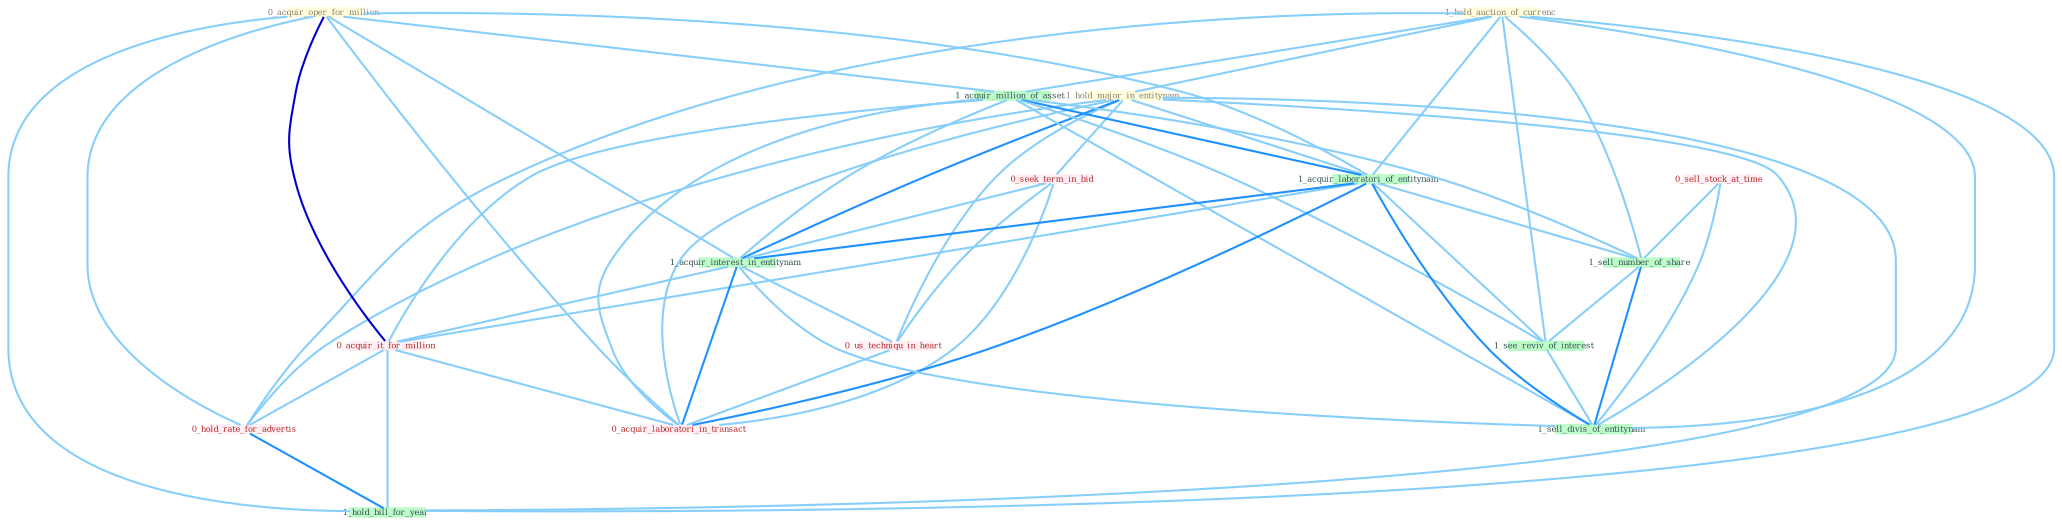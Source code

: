 Graph G{ 
    node
    [shape=polygon,style=filled,width=.5,height=.06,color="#BDFCC9",fixedsize=true,fontsize=4,
    fontcolor="#2f4f4f"];
    {node
    [color="#ffffe0", fontcolor="#8b7d6b"] "1_hold_auction_of_currenc " "1_hold_major_in_entitynam " "0_acquir_oper_for_million "}
{node [color="#fff0f5", fontcolor="#b22222"] "0_seek_term_in_bid " "0_us_techniqu_in_heart " "0_acquir_it_for_million " "0_hold_rate_for_advertis " "0_acquir_laboratori_in_transact " "0_sell_stock_at_time "}
edge [color="#B0E2FF"];

	"1_hold_auction_of_currenc " -- "1_hold_major_in_entitynam " [w="1", color="#87cefa" ];
	"1_hold_auction_of_currenc " -- "1_acquir_million_of_asset " [w="1", color="#87cefa" ];
	"1_hold_auction_of_currenc " -- "1_acquir_laboratori_of_entitynam " [w="1", color="#87cefa" ];
	"1_hold_auction_of_currenc " -- "0_hold_rate_for_advertis " [w="1", color="#87cefa" ];
	"1_hold_auction_of_currenc " -- "1_sell_number_of_share " [w="1", color="#87cefa" ];
	"1_hold_auction_of_currenc " -- "1_see_reviv_of_interest " [w="1", color="#87cefa" ];
	"1_hold_auction_of_currenc " -- "1_hold_bill_for_year " [w="1", color="#87cefa" ];
	"1_hold_auction_of_currenc " -- "1_sell_divis_of_entitynam " [w="1", color="#87cefa" ];
	"1_hold_major_in_entitynam " -- "1_acquir_laboratori_of_entitynam " [w="1", color="#87cefa" ];
	"1_hold_major_in_entitynam " -- "0_seek_term_in_bid " [w="1", color="#87cefa" ];
	"1_hold_major_in_entitynam " -- "1_acquir_interest_in_entitynam " [w="2", color="#1e90ff" , len=0.8];
	"1_hold_major_in_entitynam " -- "0_us_techniqu_in_heart " [w="1", color="#87cefa" ];
	"1_hold_major_in_entitynam " -- "0_hold_rate_for_advertis " [w="1", color="#87cefa" ];
	"1_hold_major_in_entitynam " -- "0_acquir_laboratori_in_transact " [w="1", color="#87cefa" ];
	"1_hold_major_in_entitynam " -- "1_hold_bill_for_year " [w="1", color="#87cefa" ];
	"1_hold_major_in_entitynam " -- "1_sell_divis_of_entitynam " [w="1", color="#87cefa" ];
	"0_acquir_oper_for_million " -- "1_acquir_million_of_asset " [w="1", color="#87cefa" ];
	"0_acquir_oper_for_million " -- "1_acquir_laboratori_of_entitynam " [w="1", color="#87cefa" ];
	"0_acquir_oper_for_million " -- "1_acquir_interest_in_entitynam " [w="1", color="#87cefa" ];
	"0_acquir_oper_for_million " -- "0_acquir_it_for_million " [w="3", color="#0000cd" , len=0.6];
	"0_acquir_oper_for_million " -- "0_hold_rate_for_advertis " [w="1", color="#87cefa" ];
	"0_acquir_oper_for_million " -- "0_acquir_laboratori_in_transact " [w="1", color="#87cefa" ];
	"0_acquir_oper_for_million " -- "1_hold_bill_for_year " [w="1", color="#87cefa" ];
	"1_acquir_million_of_asset " -- "1_acquir_laboratori_of_entitynam " [w="2", color="#1e90ff" , len=0.8];
	"1_acquir_million_of_asset " -- "1_acquir_interest_in_entitynam " [w="1", color="#87cefa" ];
	"1_acquir_million_of_asset " -- "0_acquir_it_for_million " [w="1", color="#87cefa" ];
	"1_acquir_million_of_asset " -- "0_acquir_laboratori_in_transact " [w="1", color="#87cefa" ];
	"1_acquir_million_of_asset " -- "1_sell_number_of_share " [w="1", color="#87cefa" ];
	"1_acquir_million_of_asset " -- "1_see_reviv_of_interest " [w="1", color="#87cefa" ];
	"1_acquir_million_of_asset " -- "1_sell_divis_of_entitynam " [w="1", color="#87cefa" ];
	"1_acquir_laboratori_of_entitynam " -- "1_acquir_interest_in_entitynam " [w="2", color="#1e90ff" , len=0.8];
	"1_acquir_laboratori_of_entitynam " -- "0_acquir_it_for_million " [w="1", color="#87cefa" ];
	"1_acquir_laboratori_of_entitynam " -- "0_acquir_laboratori_in_transact " [w="2", color="#1e90ff" , len=0.8];
	"1_acquir_laboratori_of_entitynam " -- "1_sell_number_of_share " [w="1", color="#87cefa" ];
	"1_acquir_laboratori_of_entitynam " -- "1_see_reviv_of_interest " [w="1", color="#87cefa" ];
	"1_acquir_laboratori_of_entitynam " -- "1_sell_divis_of_entitynam " [w="2", color="#1e90ff" , len=0.8];
	"0_seek_term_in_bid " -- "1_acquir_interest_in_entitynam " [w="1", color="#87cefa" ];
	"0_seek_term_in_bid " -- "0_us_techniqu_in_heart " [w="1", color="#87cefa" ];
	"0_seek_term_in_bid " -- "0_acquir_laboratori_in_transact " [w="1", color="#87cefa" ];
	"1_acquir_interest_in_entitynam " -- "0_us_techniqu_in_heart " [w="1", color="#87cefa" ];
	"1_acquir_interest_in_entitynam " -- "0_acquir_it_for_million " [w="1", color="#87cefa" ];
	"1_acquir_interest_in_entitynam " -- "0_acquir_laboratori_in_transact " [w="2", color="#1e90ff" , len=0.8];
	"1_acquir_interest_in_entitynam " -- "1_sell_divis_of_entitynam " [w="1", color="#87cefa" ];
	"0_us_techniqu_in_heart " -- "0_acquir_laboratori_in_transact " [w="1", color="#87cefa" ];
	"0_acquir_it_for_million " -- "0_hold_rate_for_advertis " [w="1", color="#87cefa" ];
	"0_acquir_it_for_million " -- "0_acquir_laboratori_in_transact " [w="1", color="#87cefa" ];
	"0_acquir_it_for_million " -- "1_hold_bill_for_year " [w="1", color="#87cefa" ];
	"0_hold_rate_for_advertis " -- "1_hold_bill_for_year " [w="2", color="#1e90ff" , len=0.8];
	"0_sell_stock_at_time " -- "1_sell_number_of_share " [w="1", color="#87cefa" ];
	"0_sell_stock_at_time " -- "1_sell_divis_of_entitynam " [w="1", color="#87cefa" ];
	"1_sell_number_of_share " -- "1_see_reviv_of_interest " [w="1", color="#87cefa" ];
	"1_sell_number_of_share " -- "1_sell_divis_of_entitynam " [w="2", color="#1e90ff" , len=0.8];
	"1_see_reviv_of_interest " -- "1_sell_divis_of_entitynam " [w="1", color="#87cefa" ];
}